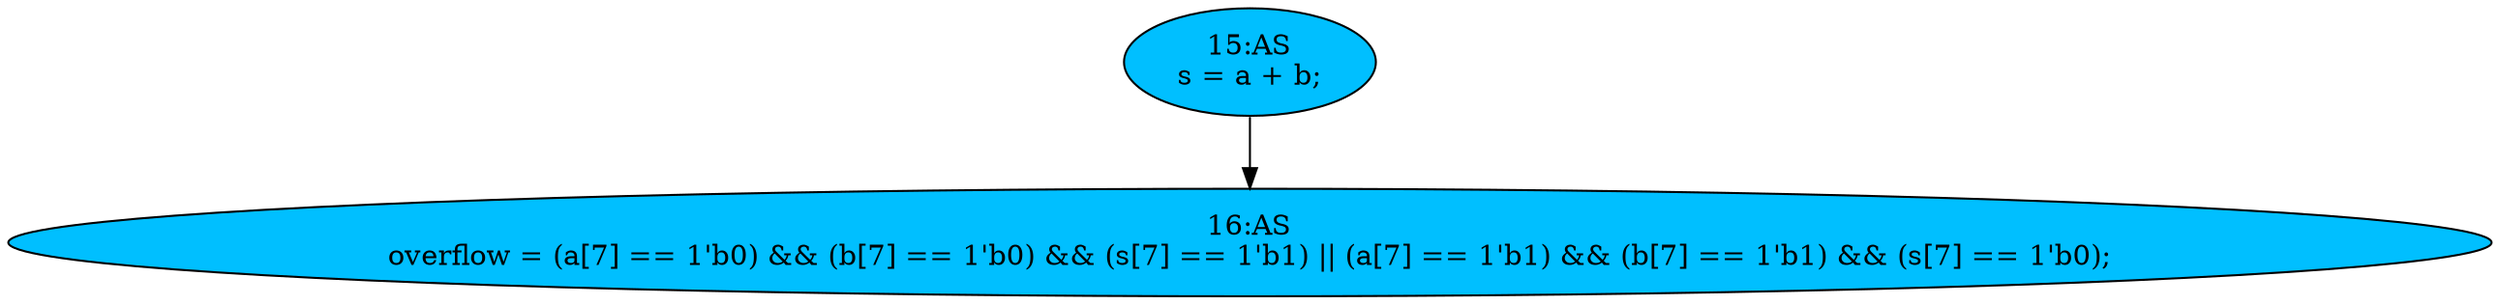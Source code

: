 strict digraph "compose( ,  )" {
	node [label="\N"];
	"16:AS"	[ast="<pyverilog.vparser.ast.Assign object at 0x7fe6c22a60d0>",
		def_var="['overflow']",
		fillcolor=deepskyblue,
		label="16:AS
overflow = (a[7] == 1'b0) && (b[7] == 1'b0) && (s[7] == 1'b1) || (a[7] == 1'b1) && (b[7] == 1'b1) && (s[7] == 1'b0);",
		statements="[]",
		style=filled,
		typ=Assign,
		use_var="['a', 'b', 's', 'a', 'b', 's']"];
	"15:AS"	[ast="<pyverilog.vparser.ast.Assign object at 0x7fe6c2256950>",
		def_var="['s']",
		fillcolor=deepskyblue,
		label="15:AS
s = a + b;",
		statements="[]",
		style=filled,
		typ=Assign,
		use_var="['a', 'b']"];
	"15:AS" -> "16:AS";
}
